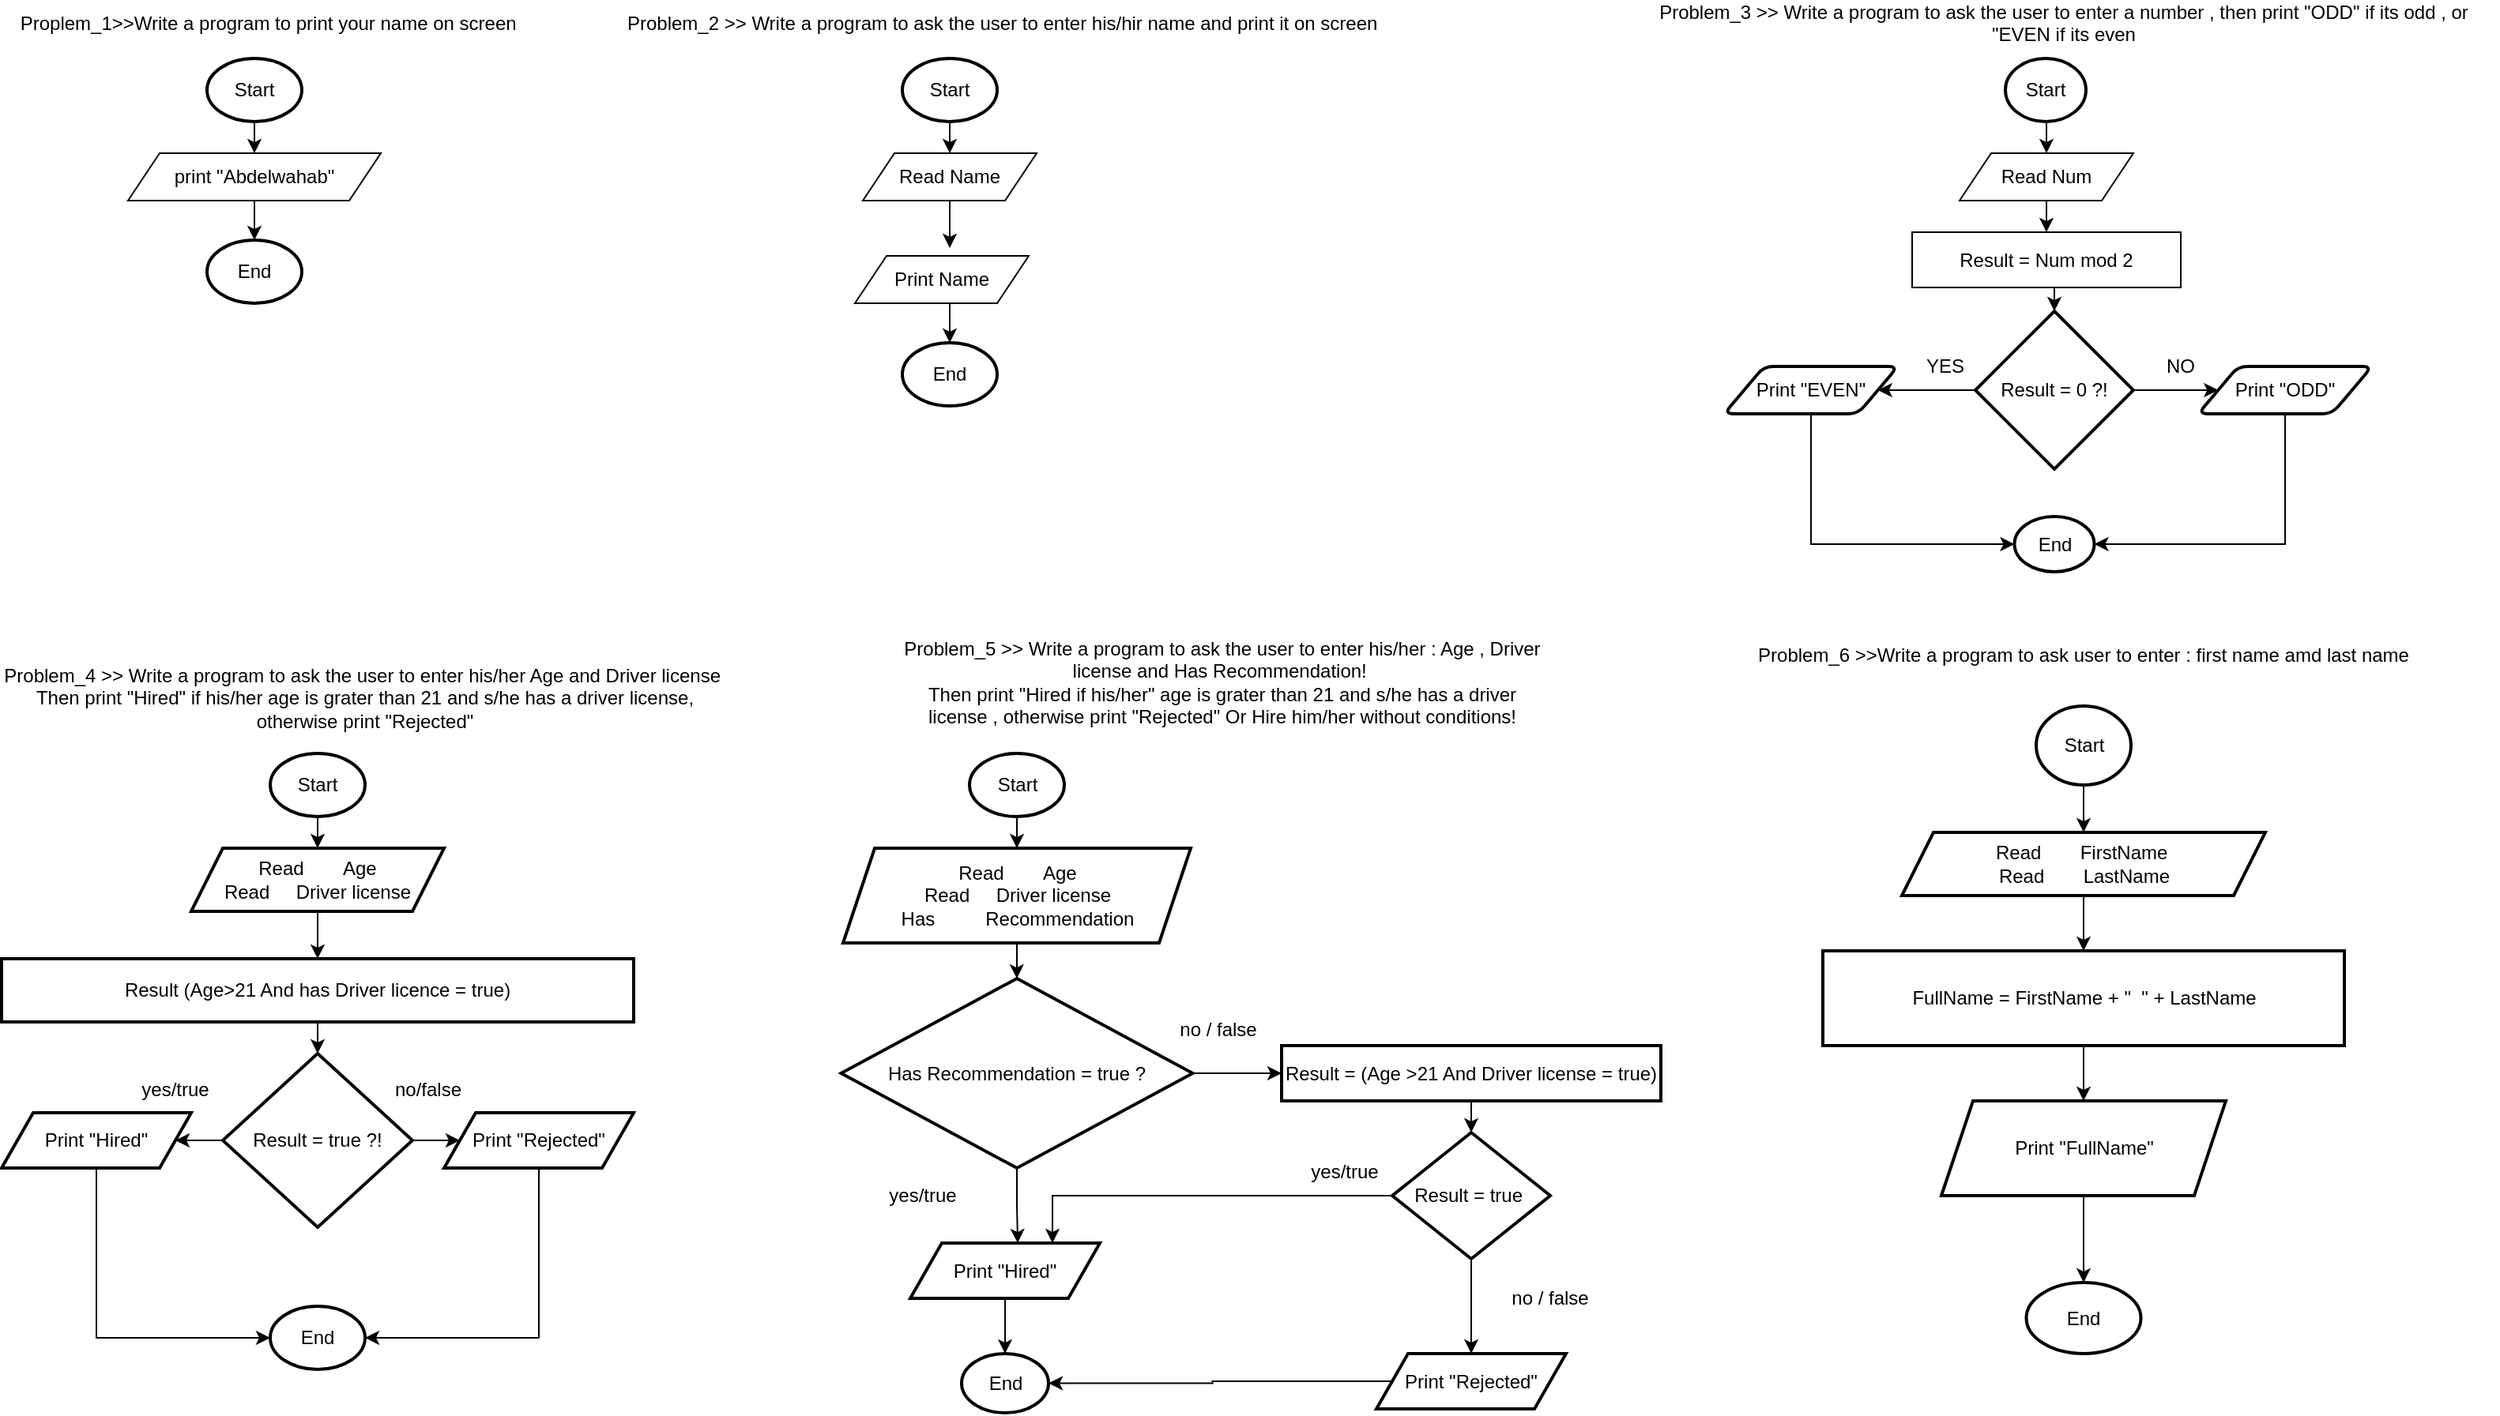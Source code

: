 <mxfile version="24.7.1" type="github">
  <diagram id="C5RBs43oDa-KdzZeNtuy" name="Page-1">
    <mxGraphModel dx="2669" dy="998" grid="1" gridSize="10" guides="1" tooltips="1" connect="1" arrows="1" fold="1" page="1" pageScale="1" pageWidth="827" pageHeight="1169" math="0" shadow="0">
      <root>
        <mxCell id="WIyWlLk6GJQsqaUBKTNV-0" />
        <mxCell id="WIyWlLk6GJQsqaUBKTNV-1" parent="WIyWlLk6GJQsqaUBKTNV-0" />
        <mxCell id="1nOHYEQ54nE48HN97fcy-5" style="edgeStyle=orthogonalEdgeStyle;rounded=0;orthogonalLoop=1;jettySize=auto;html=1;exitX=0.5;exitY=1;exitDx=0;exitDy=0;entryX=0.5;entryY=0;entryDx=0;entryDy=0;" edge="1" parent="WIyWlLk6GJQsqaUBKTNV-1">
          <mxGeometry relative="1" as="geometry">
            <mxPoint x="-620" y="80" as="sourcePoint" />
            <mxPoint x="-620" y="100" as="targetPoint" />
          </mxGeometry>
        </mxCell>
        <mxCell id="1nOHYEQ54nE48HN97fcy-2" value="Proplem_1&amp;gt;&amp;gt;&lt;span style=&quot;background-color: initial;&quot;&gt;Write a program to print your name on screen&amp;nbsp;&lt;/span&gt;&lt;div&gt;&lt;span style=&quot;background-color: initial;&quot;&gt;&lt;br&gt;&lt;/span&gt;&lt;/div&gt;" style="text;html=1;align=center;verticalAlign=middle;resizable=0;points=[];autosize=1;strokeColor=none;fillColor=none;" vertex="1" parent="WIyWlLk6GJQsqaUBKTNV-1">
          <mxGeometry x="-780" y="5" width="340" height="40" as="geometry" />
        </mxCell>
        <mxCell id="1nOHYEQ54nE48HN97fcy-14" style="edgeStyle=orthogonalEdgeStyle;rounded=0;orthogonalLoop=1;jettySize=auto;html=1;exitX=0.5;exitY=1;exitDx=0;exitDy=0;entryX=0.5;entryY=0;entryDx=0;entryDy=0;" edge="1" parent="WIyWlLk6GJQsqaUBKTNV-1">
          <mxGeometry relative="1" as="geometry">
            <mxPoint x="-180" y="80" as="sourcePoint" />
            <mxPoint x="-180" y="100" as="targetPoint" />
          </mxGeometry>
        </mxCell>
        <mxCell id="1nOHYEQ54nE48HN97fcy-9" value="&lt;div&gt;Problem_2 &amp;gt;&amp;gt; Write a program to ask the user to enter his/hir name and print it on screen&amp;nbsp;&lt;/div&gt;&lt;div&gt;&lt;br&gt;&lt;/div&gt;" style="text;html=1;align=center;verticalAlign=middle;whiteSpace=wrap;rounded=0;" vertex="1" parent="WIyWlLk6GJQsqaUBKTNV-1">
          <mxGeometry x="-400" y="10" width="510" height="30" as="geometry" />
        </mxCell>
        <mxCell id="1nOHYEQ54nE48HN97fcy-16" style="edgeStyle=orthogonalEdgeStyle;rounded=0;orthogonalLoop=1;jettySize=auto;html=1;exitX=0.5;exitY=1;exitDx=0;exitDy=0;entryX=0.5;entryY=0;entryDx=0;entryDy=0;" edge="1" parent="WIyWlLk6GJQsqaUBKTNV-1">
          <mxGeometry relative="1" as="geometry">
            <mxPoint x="-185" y="190" as="sourcePoint" />
            <mxPoint x="-180" y="220" as="targetPoint" />
          </mxGeometry>
        </mxCell>
        <mxCell id="1nOHYEQ54nE48HN97fcy-15" style="edgeStyle=orthogonalEdgeStyle;rounded=0;orthogonalLoop=1;jettySize=auto;html=1;exitX=0.5;exitY=1;exitDx=0;exitDy=0;" edge="1" parent="WIyWlLk6GJQsqaUBKTNV-1">
          <mxGeometry relative="1" as="geometry">
            <mxPoint x="-180" y="160" as="targetPoint" />
            <mxPoint x="-180" y="130" as="sourcePoint" />
          </mxGeometry>
        </mxCell>
        <mxCell id="1nOHYEQ54nE48HN97fcy-17" value="&lt;div&gt;Problem_3 &amp;gt;&amp;gt; Write a program to ask the user to enter a number , then print &quot;ODD&quot; if its odd , or &quot;EVEN if its even&lt;/div&gt;&lt;div&gt;&lt;br&gt;&lt;/div&gt;" style="text;html=1;align=center;verticalAlign=middle;whiteSpace=wrap;rounded=0;" vertex="1" parent="WIyWlLk6GJQsqaUBKTNV-1">
          <mxGeometry x="250" y="10" width="550" height="30" as="geometry" />
        </mxCell>
        <mxCell id="1nOHYEQ54nE48HN97fcy-22" style="edgeStyle=orthogonalEdgeStyle;rounded=0;orthogonalLoop=1;jettySize=auto;html=1;exitX=0.5;exitY=1;exitDx=0;exitDy=0;entryX=0.5;entryY=0;entryDx=0;entryDy=0;" edge="1" parent="WIyWlLk6GJQsqaUBKTNV-1" target="1nOHYEQ54nE48HN97fcy-21">
          <mxGeometry relative="1" as="geometry">
            <mxPoint x="511.75" y="80" as="sourcePoint" />
          </mxGeometry>
        </mxCell>
        <mxCell id="1nOHYEQ54nE48HN97fcy-21" value="Read Num" style="shape=parallelogram;perimeter=parallelogramPerimeter;whiteSpace=wrap;html=1;fixedSize=1;" vertex="1" parent="WIyWlLk6GJQsqaUBKTNV-1">
          <mxGeometry x="459" y="100" width="110" height="30" as="geometry" />
        </mxCell>
        <mxCell id="1nOHYEQ54nE48HN97fcy-23" value="Result = Num mod 2" style="rounded=0;whiteSpace=wrap;html=1;" vertex="1" parent="WIyWlLk6GJQsqaUBKTNV-1">
          <mxGeometry x="429" y="150" width="170" height="35" as="geometry" />
        </mxCell>
        <mxCell id="1nOHYEQ54nE48HN97fcy-24" style="edgeStyle=orthogonalEdgeStyle;rounded=0;orthogonalLoop=1;jettySize=auto;html=1;exitX=0.5;exitY=1;exitDx=0;exitDy=0;entryX=0.5;entryY=0;entryDx=0;entryDy=0;" edge="1" parent="WIyWlLk6GJQsqaUBKTNV-1" source="1nOHYEQ54nE48HN97fcy-21" target="1nOHYEQ54nE48HN97fcy-23">
          <mxGeometry relative="1" as="geometry" />
        </mxCell>
        <mxCell id="1nOHYEQ54nE48HN97fcy-31" style="edgeStyle=orthogonalEdgeStyle;rounded=0;orthogonalLoop=1;jettySize=auto;html=1;exitX=1;exitY=0.5;exitDx=0;exitDy=0;exitPerimeter=0;entryX=0;entryY=0.5;entryDx=0;entryDy=0;" edge="1" parent="WIyWlLk6GJQsqaUBKTNV-1" source="1nOHYEQ54nE48HN97fcy-25" target="1nOHYEQ54nE48HN97fcy-28">
          <mxGeometry relative="1" as="geometry" />
        </mxCell>
        <mxCell id="1nOHYEQ54nE48HN97fcy-49" style="edgeStyle=orthogonalEdgeStyle;rounded=0;orthogonalLoop=1;jettySize=auto;html=1;exitX=0;exitY=0.5;exitDx=0;exitDy=0;exitPerimeter=0;entryX=1;entryY=0.5;entryDx=0;entryDy=0;" edge="1" parent="WIyWlLk6GJQsqaUBKTNV-1" source="1nOHYEQ54nE48HN97fcy-25" target="1nOHYEQ54nE48HN97fcy-29">
          <mxGeometry relative="1" as="geometry" />
        </mxCell>
        <mxCell id="1nOHYEQ54nE48HN97fcy-25" value="Result = 0 ?!" style="strokeWidth=2;html=1;shape=mxgraph.flowchart.decision;whiteSpace=wrap;" vertex="1" parent="WIyWlLk6GJQsqaUBKTNV-1">
          <mxGeometry x="469" y="200" width="100" height="100" as="geometry" />
        </mxCell>
        <mxCell id="1nOHYEQ54nE48HN97fcy-26" style="edgeStyle=orthogonalEdgeStyle;rounded=0;orthogonalLoop=1;jettySize=auto;html=1;exitX=0.5;exitY=1;exitDx=0;exitDy=0;entryX=0.5;entryY=0;entryDx=0;entryDy=0;entryPerimeter=0;" edge="1" parent="WIyWlLk6GJQsqaUBKTNV-1" source="1nOHYEQ54nE48HN97fcy-23" target="1nOHYEQ54nE48HN97fcy-25">
          <mxGeometry relative="1" as="geometry" />
        </mxCell>
        <mxCell id="1nOHYEQ54nE48HN97fcy-28" value="Print &quot;ODD&quot;" style="shape=parallelogram;html=1;strokeWidth=2;perimeter=parallelogramPerimeter;whiteSpace=wrap;rounded=1;arcSize=12;size=0.23;" vertex="1" parent="WIyWlLk6GJQsqaUBKTNV-1">
          <mxGeometry x="610" y="235" width="110" height="30" as="geometry" />
        </mxCell>
        <mxCell id="1nOHYEQ54nE48HN97fcy-29" value="Print &quot;EVEN&quot;" style="shape=parallelogram;html=1;strokeWidth=2;perimeter=parallelogramPerimeter;whiteSpace=wrap;rounded=1;arcSize=12;size=0.23;" vertex="1" parent="WIyWlLk6GJQsqaUBKTNV-1">
          <mxGeometry x="310" y="235" width="110" height="30" as="geometry" />
        </mxCell>
        <mxCell id="1nOHYEQ54nE48HN97fcy-33" value="Start" style="strokeWidth=2;html=1;shape=mxgraph.flowchart.start_2;whiteSpace=wrap;" vertex="1" parent="WIyWlLk6GJQsqaUBKTNV-1">
          <mxGeometry x="-650" y="40" width="60" height="40" as="geometry" />
        </mxCell>
        <mxCell id="1nOHYEQ54nE48HN97fcy-35" value="End" style="strokeWidth=2;html=1;shape=mxgraph.flowchart.start_2;whiteSpace=wrap;" vertex="1" parent="WIyWlLk6GJQsqaUBKTNV-1">
          <mxGeometry x="-650" y="155" width="60" height="40" as="geometry" />
        </mxCell>
        <mxCell id="1nOHYEQ54nE48HN97fcy-37" style="edgeStyle=orthogonalEdgeStyle;rounded=0;orthogonalLoop=1;jettySize=auto;html=1;exitX=0.5;exitY=1;exitDx=0;exitDy=0;entryX=0.5;entryY=0;entryDx=0;entryDy=0;entryPerimeter=0;" edge="1" parent="WIyWlLk6GJQsqaUBKTNV-1" target="1nOHYEQ54nE48HN97fcy-35">
          <mxGeometry relative="1" as="geometry">
            <mxPoint x="-620" y="130" as="sourcePoint" />
          </mxGeometry>
        </mxCell>
        <mxCell id="1nOHYEQ54nE48HN97fcy-38" value="End" style="strokeWidth=2;html=1;shape=mxgraph.flowchart.start_2;whiteSpace=wrap;" vertex="1" parent="WIyWlLk6GJQsqaUBKTNV-1">
          <mxGeometry x="-210" y="220" width="60" height="40" as="geometry" />
        </mxCell>
        <mxCell id="1nOHYEQ54nE48HN97fcy-39" value="Start" style="strokeWidth=2;html=1;shape=mxgraph.flowchart.start_2;whiteSpace=wrap;" vertex="1" parent="WIyWlLk6GJQsqaUBKTNV-1">
          <mxGeometry x="-210" y="40" width="60" height="40" as="geometry" />
        </mxCell>
        <mxCell id="1nOHYEQ54nE48HN97fcy-42" value="End" style="strokeWidth=2;html=1;shape=mxgraph.flowchart.start_2;whiteSpace=wrap;" vertex="1" parent="WIyWlLk6GJQsqaUBKTNV-1">
          <mxGeometry x="493.75" y="330" width="50.5" height="35" as="geometry" />
        </mxCell>
        <mxCell id="1nOHYEQ54nE48HN97fcy-43" value="Start" style="strokeWidth=2;html=1;shape=mxgraph.flowchart.start_2;whiteSpace=wrap;" vertex="1" parent="WIyWlLk6GJQsqaUBKTNV-1">
          <mxGeometry x="488" y="40" width="51" height="40" as="geometry" />
        </mxCell>
        <mxCell id="1nOHYEQ54nE48HN97fcy-46" style="edgeStyle=orthogonalEdgeStyle;rounded=0;orthogonalLoop=1;jettySize=auto;html=1;exitX=0.5;exitY=1;exitDx=0;exitDy=0;entryX=0;entryY=0.5;entryDx=0;entryDy=0;entryPerimeter=0;" edge="1" parent="WIyWlLk6GJQsqaUBKTNV-1" source="1nOHYEQ54nE48HN97fcy-29" target="1nOHYEQ54nE48HN97fcy-42">
          <mxGeometry relative="1" as="geometry" />
        </mxCell>
        <mxCell id="1nOHYEQ54nE48HN97fcy-47" style="edgeStyle=orthogonalEdgeStyle;rounded=0;orthogonalLoop=1;jettySize=auto;html=1;exitX=0.5;exitY=1;exitDx=0;exitDy=0;entryX=1;entryY=0.5;entryDx=0;entryDy=0;entryPerimeter=0;" edge="1" parent="WIyWlLk6GJQsqaUBKTNV-1" source="1nOHYEQ54nE48HN97fcy-28" target="1nOHYEQ54nE48HN97fcy-42">
          <mxGeometry relative="1" as="geometry" />
        </mxCell>
        <mxCell id="1nOHYEQ54nE48HN97fcy-50" value="YES" style="text;html=1;align=center;verticalAlign=middle;whiteSpace=wrap;rounded=0;" vertex="1" parent="WIyWlLk6GJQsqaUBKTNV-1">
          <mxGeometry x="420" y="220" width="60" height="30" as="geometry" />
        </mxCell>
        <mxCell id="1nOHYEQ54nE48HN97fcy-51" value="NO" style="text;html=1;align=center;verticalAlign=middle;whiteSpace=wrap;rounded=0;" vertex="1" parent="WIyWlLk6GJQsqaUBKTNV-1">
          <mxGeometry x="569" y="220" width="60" height="30" as="geometry" />
        </mxCell>
        <mxCell id="1nOHYEQ54nE48HN97fcy-53" value="&lt;div&gt;Problem_4 &amp;gt;&amp;gt; Write a program to ask the user to enter his/her Age and Driver license&amp;nbsp;&lt;/div&gt;&lt;div&gt;Then print &quot;Hired&quot; if his/her age is grater than 21 and s/he has a driver license, otherwise print &quot;Rejected&quot;&lt;/div&gt;" style="text;html=1;align=center;verticalAlign=middle;whiteSpace=wrap;rounded=0;" vertex="1" parent="WIyWlLk6GJQsqaUBKTNV-1">
          <mxGeometry x="-780" y="430" width="460" height="30" as="geometry" />
        </mxCell>
        <mxCell id="1nOHYEQ54nE48HN97fcy-57" value="" style="edgeStyle=orthogonalEdgeStyle;rounded=0;orthogonalLoop=1;jettySize=auto;html=1;" edge="1" parent="WIyWlLk6GJQsqaUBKTNV-1" source="1nOHYEQ54nE48HN97fcy-55" target="1nOHYEQ54nE48HN97fcy-56">
          <mxGeometry relative="1" as="geometry" />
        </mxCell>
        <mxCell id="1nOHYEQ54nE48HN97fcy-55" value="Start" style="strokeWidth=2;html=1;shape=mxgraph.flowchart.start_2;whiteSpace=wrap;" vertex="1" parent="WIyWlLk6GJQsqaUBKTNV-1">
          <mxGeometry x="-610" y="480" width="60" height="40" as="geometry" />
        </mxCell>
        <mxCell id="1nOHYEQ54nE48HN97fcy-66" value="" style="edgeStyle=orthogonalEdgeStyle;rounded=0;orthogonalLoop=1;jettySize=auto;html=1;" edge="1" parent="WIyWlLk6GJQsqaUBKTNV-1" source="1nOHYEQ54nE48HN97fcy-56" target="1nOHYEQ54nE48HN97fcy-65">
          <mxGeometry relative="1" as="geometry" />
        </mxCell>
        <mxCell id="1nOHYEQ54nE48HN97fcy-56" value="Read &lt;span style=&quot;white-space: pre;&quot;&gt;&#x9;&lt;/span&gt;Age&lt;div&gt;Read&amp;nbsp; &amp;nbsp; &amp;nbsp;Driver license&lt;/div&gt;" style="shape=parallelogram;perimeter=parallelogramPerimeter;whiteSpace=wrap;html=1;fixedSize=1;strokeWidth=2;" vertex="1" parent="WIyWlLk6GJQsqaUBKTNV-1">
          <mxGeometry x="-660" y="540" width="160" height="40" as="geometry" />
        </mxCell>
        <mxCell id="1nOHYEQ54nE48HN97fcy-62" value="Read Name" style="shape=parallelogram;perimeter=parallelogramPerimeter;whiteSpace=wrap;html=1;fixedSize=1;" vertex="1" parent="WIyWlLk6GJQsqaUBKTNV-1">
          <mxGeometry x="-235" y="100" width="110" height="30" as="geometry" />
        </mxCell>
        <mxCell id="1nOHYEQ54nE48HN97fcy-63" value="Print Name" style="shape=parallelogram;perimeter=parallelogramPerimeter;whiteSpace=wrap;html=1;fixedSize=1;" vertex="1" parent="WIyWlLk6GJQsqaUBKTNV-1">
          <mxGeometry x="-240" y="165" width="110" height="30" as="geometry" />
        </mxCell>
        <mxCell id="1nOHYEQ54nE48HN97fcy-64" value="print &quot;Abdelwahab&quot;" style="shape=parallelogram;perimeter=parallelogramPerimeter;whiteSpace=wrap;html=1;fixedSize=1;" vertex="1" parent="WIyWlLk6GJQsqaUBKTNV-1">
          <mxGeometry x="-700" y="100" width="160" height="30" as="geometry" />
        </mxCell>
        <mxCell id="1nOHYEQ54nE48HN97fcy-69" value="" style="edgeStyle=orthogonalEdgeStyle;rounded=0;orthogonalLoop=1;jettySize=auto;html=1;" edge="1" parent="WIyWlLk6GJQsqaUBKTNV-1" source="1nOHYEQ54nE48HN97fcy-65" target="1nOHYEQ54nE48HN97fcy-68">
          <mxGeometry relative="1" as="geometry" />
        </mxCell>
        <mxCell id="1nOHYEQ54nE48HN97fcy-65" value="Result (Age&amp;gt;21 And has Driver licence = true)" style="whiteSpace=wrap;html=1;strokeWidth=2;" vertex="1" parent="WIyWlLk6GJQsqaUBKTNV-1">
          <mxGeometry x="-780" y="610" width="400" height="40" as="geometry" />
        </mxCell>
        <mxCell id="1nOHYEQ54nE48HN97fcy-71" value="" style="edgeStyle=orthogonalEdgeStyle;rounded=0;orthogonalLoop=1;jettySize=auto;html=1;" edge="1" parent="WIyWlLk6GJQsqaUBKTNV-1" source="1nOHYEQ54nE48HN97fcy-68" target="1nOHYEQ54nE48HN97fcy-70">
          <mxGeometry relative="1" as="geometry" />
        </mxCell>
        <mxCell id="1nOHYEQ54nE48HN97fcy-73" value="" style="edgeStyle=orthogonalEdgeStyle;rounded=0;orthogonalLoop=1;jettySize=auto;html=1;" edge="1" parent="WIyWlLk6GJQsqaUBKTNV-1" source="1nOHYEQ54nE48HN97fcy-68" target="1nOHYEQ54nE48HN97fcy-72">
          <mxGeometry relative="1" as="geometry" />
        </mxCell>
        <mxCell id="1nOHYEQ54nE48HN97fcy-68" value="Result = true ?!" style="rhombus;whiteSpace=wrap;html=1;strokeWidth=2;" vertex="1" parent="WIyWlLk6GJQsqaUBKTNV-1">
          <mxGeometry x="-640" y="670" width="120" height="110" as="geometry" />
        </mxCell>
        <mxCell id="1nOHYEQ54nE48HN97fcy-76" style="edgeStyle=orthogonalEdgeStyle;rounded=0;orthogonalLoop=1;jettySize=auto;html=1;exitX=0.5;exitY=1;exitDx=0;exitDy=0;entryX=0;entryY=0.5;entryDx=0;entryDy=0;" edge="1" parent="WIyWlLk6GJQsqaUBKTNV-1" source="1nOHYEQ54nE48HN97fcy-70" target="1nOHYEQ54nE48HN97fcy-74">
          <mxGeometry relative="1" as="geometry" />
        </mxCell>
        <mxCell id="1nOHYEQ54nE48HN97fcy-70" value="Print &quot;Hired&quot;" style="shape=parallelogram;perimeter=parallelogramPerimeter;whiteSpace=wrap;html=1;fixedSize=1;strokeWidth=2;" vertex="1" parent="WIyWlLk6GJQsqaUBKTNV-1">
          <mxGeometry x="-780" y="707.5" width="120" height="35" as="geometry" />
        </mxCell>
        <mxCell id="1nOHYEQ54nE48HN97fcy-77" style="edgeStyle=orthogonalEdgeStyle;rounded=0;orthogonalLoop=1;jettySize=auto;html=1;exitX=0.5;exitY=1;exitDx=0;exitDy=0;entryX=1;entryY=0.5;entryDx=0;entryDy=0;" edge="1" parent="WIyWlLk6GJQsqaUBKTNV-1" source="1nOHYEQ54nE48HN97fcy-72" target="1nOHYEQ54nE48HN97fcy-74">
          <mxGeometry relative="1" as="geometry" />
        </mxCell>
        <mxCell id="1nOHYEQ54nE48HN97fcy-72" value="Print &quot;Rejected&quot;" style="shape=parallelogram;perimeter=parallelogramPerimeter;whiteSpace=wrap;html=1;fixedSize=1;strokeWidth=2;" vertex="1" parent="WIyWlLk6GJQsqaUBKTNV-1">
          <mxGeometry x="-500" y="707.5" width="120" height="35" as="geometry" />
        </mxCell>
        <mxCell id="1nOHYEQ54nE48HN97fcy-74" value="End" style="ellipse;whiteSpace=wrap;html=1;strokeWidth=2;" vertex="1" parent="WIyWlLk6GJQsqaUBKTNV-1">
          <mxGeometry x="-610" y="830" width="60" height="40" as="geometry" />
        </mxCell>
        <mxCell id="1nOHYEQ54nE48HN97fcy-78" value="yes/true" style="text;html=1;align=center;verticalAlign=middle;whiteSpace=wrap;rounded=0;" vertex="1" parent="WIyWlLk6GJQsqaUBKTNV-1">
          <mxGeometry x="-700" y="677.5" width="60" height="30" as="geometry" />
        </mxCell>
        <mxCell id="1nOHYEQ54nE48HN97fcy-79" value="no/false" style="text;html=1;align=center;verticalAlign=middle;whiteSpace=wrap;rounded=0;" vertex="1" parent="WIyWlLk6GJQsqaUBKTNV-1">
          <mxGeometry x="-540" y="677.5" width="60" height="30" as="geometry" />
        </mxCell>
        <mxCell id="1nOHYEQ54nE48HN97fcy-80" value="&lt;div&gt;Problem_5 &amp;gt;&amp;gt; Write a program to ask the user to enter his/her : Age , Driver license and Has Recommendation!&amp;nbsp;&lt;/div&gt;&lt;div&gt;Then print &quot;Hired if his/her&quot; age is grater than 21 and s/he has a driver license , otherwise print &quot;Rejected&quot; Or Hire him/her without conditions!&lt;/div&gt;" style="text;html=1;align=center;verticalAlign=middle;whiteSpace=wrap;rounded=0;" vertex="1" parent="WIyWlLk6GJQsqaUBKTNV-1">
          <mxGeometry x="-210" y="420" width="405" height="30" as="geometry" />
        </mxCell>
        <mxCell id="1nOHYEQ54nE48HN97fcy-83" style="edgeStyle=orthogonalEdgeStyle;rounded=0;orthogonalLoop=1;jettySize=auto;html=1;exitX=0.5;exitY=1;exitDx=0;exitDy=0;exitPerimeter=0;entryX=0.5;entryY=0;entryDx=0;entryDy=0;" edge="1" parent="WIyWlLk6GJQsqaUBKTNV-1" source="1nOHYEQ54nE48HN97fcy-81" target="1nOHYEQ54nE48HN97fcy-82">
          <mxGeometry relative="1" as="geometry" />
        </mxCell>
        <mxCell id="1nOHYEQ54nE48HN97fcy-81" value="Start" style="strokeWidth=2;html=1;shape=mxgraph.flowchart.start_2;whiteSpace=wrap;" vertex="1" parent="WIyWlLk6GJQsqaUBKTNV-1">
          <mxGeometry x="-167.5" y="480" width="60" height="40" as="geometry" />
        </mxCell>
        <mxCell id="1nOHYEQ54nE48HN97fcy-85" value="" style="edgeStyle=orthogonalEdgeStyle;rounded=0;orthogonalLoop=1;jettySize=auto;html=1;" edge="1" parent="WIyWlLk6GJQsqaUBKTNV-1" source="1nOHYEQ54nE48HN97fcy-82" target="1nOHYEQ54nE48HN97fcy-84">
          <mxGeometry relative="1" as="geometry" />
        </mxCell>
        <mxCell id="1nOHYEQ54nE48HN97fcy-82" value="Read &lt;span style=&quot;white-space: pre;&quot;&gt;&#x9;&lt;/span&gt;Age&lt;div&gt;Read&amp;nbsp; &amp;nbsp; &amp;nbsp;Driver license&lt;/div&gt;&lt;div&gt;Has &lt;span style=&quot;white-space: pre;&quot;&gt;&#x9;&lt;/span&gt;&lt;span style=&quot;white-space: pre;&quot;&gt;&#x9;&lt;/span&gt;Recommendation&lt;/div&gt;" style="shape=parallelogram;perimeter=parallelogramPerimeter;whiteSpace=wrap;html=1;fixedSize=1;strokeWidth=2;" vertex="1" parent="WIyWlLk6GJQsqaUBKTNV-1">
          <mxGeometry x="-247.5" y="540" width="220" height="60" as="geometry" />
        </mxCell>
        <mxCell id="1nOHYEQ54nE48HN97fcy-96" style="edgeStyle=orthogonalEdgeStyle;rounded=0;orthogonalLoop=1;jettySize=auto;html=1;exitX=1;exitY=0.5;exitDx=0;exitDy=0;entryX=0;entryY=0.5;entryDx=0;entryDy=0;" edge="1" parent="WIyWlLk6GJQsqaUBKTNV-1" source="1nOHYEQ54nE48HN97fcy-84" target="1nOHYEQ54nE48HN97fcy-93">
          <mxGeometry relative="1" as="geometry" />
        </mxCell>
        <mxCell id="1nOHYEQ54nE48HN97fcy-84" value="Has Recommendation = true ?" style="rhombus;whiteSpace=wrap;html=1;strokeWidth=2;" vertex="1" parent="WIyWlLk6GJQsqaUBKTNV-1">
          <mxGeometry x="-248.75" y="622.5" width="222.5" height="120" as="geometry" />
        </mxCell>
        <mxCell id="1nOHYEQ54nE48HN97fcy-91" value="" style="edgeStyle=orthogonalEdgeStyle;rounded=0;orthogonalLoop=1;jettySize=auto;html=1;" edge="1" parent="WIyWlLk6GJQsqaUBKTNV-1" source="1nOHYEQ54nE48HN97fcy-86" target="1nOHYEQ54nE48HN97fcy-90">
          <mxGeometry relative="1" as="geometry" />
        </mxCell>
        <mxCell id="1nOHYEQ54nE48HN97fcy-86" value="Print &quot;Hired&quot;" style="shape=parallelogram;perimeter=parallelogramPerimeter;whiteSpace=wrap;html=1;fixedSize=1;strokeWidth=2;" vertex="1" parent="WIyWlLk6GJQsqaUBKTNV-1">
          <mxGeometry x="-205" y="790" width="120" height="35" as="geometry" />
        </mxCell>
        <mxCell id="1nOHYEQ54nE48HN97fcy-89" value="yes/true" style="text;html=1;align=center;verticalAlign=middle;whiteSpace=wrap;rounded=0;" vertex="1" parent="WIyWlLk6GJQsqaUBKTNV-1">
          <mxGeometry x="-227.5" y="745" width="60" height="30" as="geometry" />
        </mxCell>
        <mxCell id="1nOHYEQ54nE48HN97fcy-90" value="End" style="ellipse;whiteSpace=wrap;html=1;strokeWidth=2;" vertex="1" parent="WIyWlLk6GJQsqaUBKTNV-1">
          <mxGeometry x="-172.5" y="860" width="55" height="37.5" as="geometry" />
        </mxCell>
        <mxCell id="1nOHYEQ54nE48HN97fcy-92" value="no / false" style="text;html=1;align=center;verticalAlign=middle;whiteSpace=wrap;rounded=0;" vertex="1" parent="WIyWlLk6GJQsqaUBKTNV-1">
          <mxGeometry x="-40" y="640" width="60" height="30" as="geometry" />
        </mxCell>
        <mxCell id="1nOHYEQ54nE48HN97fcy-105" style="edgeStyle=orthogonalEdgeStyle;rounded=0;orthogonalLoop=1;jettySize=auto;html=1;exitX=0.5;exitY=1;exitDx=0;exitDy=0;" edge="1" parent="WIyWlLk6GJQsqaUBKTNV-1" source="1nOHYEQ54nE48HN97fcy-93">
          <mxGeometry relative="1" as="geometry">
            <mxPoint x="150" y="720" as="targetPoint" />
          </mxGeometry>
        </mxCell>
        <mxCell id="1nOHYEQ54nE48HN97fcy-93" value="Result = (Age &amp;gt;21 And Driver license = true)" style="whiteSpace=wrap;html=1;strokeWidth=2;" vertex="1" parent="WIyWlLk6GJQsqaUBKTNV-1">
          <mxGeometry x="30" y="665" width="240" height="35" as="geometry" />
        </mxCell>
        <mxCell id="1nOHYEQ54nE48HN97fcy-107" style="edgeStyle=orthogonalEdgeStyle;rounded=0;orthogonalLoop=1;jettySize=auto;html=1;exitX=0;exitY=0.5;exitDx=0;exitDy=0;entryX=0.75;entryY=0;entryDx=0;entryDy=0;" edge="1" parent="WIyWlLk6GJQsqaUBKTNV-1" source="1nOHYEQ54nE48HN97fcy-97" target="1nOHYEQ54nE48HN97fcy-86">
          <mxGeometry relative="1" as="geometry" />
        </mxCell>
        <mxCell id="1nOHYEQ54nE48HN97fcy-109" style="edgeStyle=orthogonalEdgeStyle;rounded=0;orthogonalLoop=1;jettySize=auto;html=1;exitX=0.5;exitY=1;exitDx=0;exitDy=0;entryX=0.5;entryY=0;entryDx=0;entryDy=0;" edge="1" parent="WIyWlLk6GJQsqaUBKTNV-1" source="1nOHYEQ54nE48HN97fcy-97" target="1nOHYEQ54nE48HN97fcy-103">
          <mxGeometry relative="1" as="geometry" />
        </mxCell>
        <mxCell id="1nOHYEQ54nE48HN97fcy-97" value="Result = true&amp;nbsp;" style="rhombus;whiteSpace=wrap;html=1;strokeWidth=2;" vertex="1" parent="WIyWlLk6GJQsqaUBKTNV-1">
          <mxGeometry x="100" y="720" width="100" height="80" as="geometry" />
        </mxCell>
        <mxCell id="1nOHYEQ54nE48HN97fcy-102" value="yes/true" style="text;html=1;align=center;verticalAlign=middle;whiteSpace=wrap;rounded=0;" vertex="1" parent="WIyWlLk6GJQsqaUBKTNV-1">
          <mxGeometry x="40" y="730" width="60" height="30" as="geometry" />
        </mxCell>
        <mxCell id="1nOHYEQ54nE48HN97fcy-110" style="edgeStyle=orthogonalEdgeStyle;rounded=0;orthogonalLoop=1;jettySize=auto;html=1;exitX=0;exitY=0.5;exitDx=0;exitDy=0;entryX=1;entryY=0.5;entryDx=0;entryDy=0;" edge="1" parent="WIyWlLk6GJQsqaUBKTNV-1" source="1nOHYEQ54nE48HN97fcy-103" target="1nOHYEQ54nE48HN97fcy-90">
          <mxGeometry relative="1" as="geometry" />
        </mxCell>
        <mxCell id="1nOHYEQ54nE48HN97fcy-103" value="Print &quot;Rejected&quot;" style="shape=parallelogram;perimeter=parallelogramPerimeter;whiteSpace=wrap;html=1;fixedSize=1;strokeWidth=2;" vertex="1" parent="WIyWlLk6GJQsqaUBKTNV-1">
          <mxGeometry x="90" y="860" width="120" height="35" as="geometry" />
        </mxCell>
        <mxCell id="1nOHYEQ54nE48HN97fcy-106" style="edgeStyle=orthogonalEdgeStyle;rounded=0;orthogonalLoop=1;jettySize=auto;html=1;exitX=0.5;exitY=1;exitDx=0;exitDy=0;entryX=0.567;entryY=0;entryDx=0;entryDy=0;entryPerimeter=0;" edge="1" parent="WIyWlLk6GJQsqaUBKTNV-1" source="1nOHYEQ54nE48HN97fcy-84" target="1nOHYEQ54nE48HN97fcy-86">
          <mxGeometry relative="1" as="geometry" />
        </mxCell>
        <mxCell id="1nOHYEQ54nE48HN97fcy-108" value="no / false" style="text;html=1;align=center;verticalAlign=middle;whiteSpace=wrap;rounded=0;" vertex="1" parent="WIyWlLk6GJQsqaUBKTNV-1">
          <mxGeometry x="170" y="810" width="60" height="30" as="geometry" />
        </mxCell>
        <mxCell id="1nOHYEQ54nE48HN97fcy-111" value="&lt;div&gt;Problem_6 &amp;gt;&amp;gt;Write a program to ask user to enter : first name amd last name&lt;/div&gt;&lt;div&gt;&lt;br&gt;&lt;/div&gt;" style="text;html=1;align=center;verticalAlign=middle;whiteSpace=wrap;rounded=0;" vertex="1" parent="WIyWlLk6GJQsqaUBKTNV-1">
          <mxGeometry x="310" y="410" width="455" height="30" as="geometry" />
        </mxCell>
        <mxCell id="1nOHYEQ54nE48HN97fcy-114" value="" style="edgeStyle=orthogonalEdgeStyle;rounded=0;orthogonalLoop=1;jettySize=auto;html=1;" edge="1" parent="WIyWlLk6GJQsqaUBKTNV-1" source="1nOHYEQ54nE48HN97fcy-112" target="1nOHYEQ54nE48HN97fcy-113">
          <mxGeometry relative="1" as="geometry" />
        </mxCell>
        <mxCell id="1nOHYEQ54nE48HN97fcy-112" value="Start" style="strokeWidth=2;html=1;shape=mxgraph.flowchart.start_2;whiteSpace=wrap;" vertex="1" parent="WIyWlLk6GJQsqaUBKTNV-1">
          <mxGeometry x="507.5" y="450" width="60" height="50" as="geometry" />
        </mxCell>
        <mxCell id="1nOHYEQ54nE48HN97fcy-116" value="" style="edgeStyle=orthogonalEdgeStyle;rounded=0;orthogonalLoop=1;jettySize=auto;html=1;" edge="1" parent="WIyWlLk6GJQsqaUBKTNV-1" source="1nOHYEQ54nE48HN97fcy-113" target="1nOHYEQ54nE48HN97fcy-115">
          <mxGeometry relative="1" as="geometry" />
        </mxCell>
        <mxCell id="1nOHYEQ54nE48HN97fcy-113" value="Read &lt;span style=&quot;white-space: pre;&quot;&gt;&#x9;&lt;/span&gt;FirstName&amp;nbsp;&lt;div&gt;Read &lt;span style=&quot;white-space: pre;&quot;&gt;&#x9;&lt;/span&gt;LastName&lt;/div&gt;" style="shape=parallelogram;perimeter=parallelogramPerimeter;whiteSpace=wrap;html=1;fixedSize=1;strokeWidth=2;" vertex="1" parent="WIyWlLk6GJQsqaUBKTNV-1">
          <mxGeometry x="422.5" y="530" width="230" height="40" as="geometry" />
        </mxCell>
        <mxCell id="1nOHYEQ54nE48HN97fcy-118" value="" style="edgeStyle=orthogonalEdgeStyle;rounded=0;orthogonalLoop=1;jettySize=auto;html=1;" edge="1" parent="WIyWlLk6GJQsqaUBKTNV-1" source="1nOHYEQ54nE48HN97fcy-115" target="1nOHYEQ54nE48HN97fcy-117">
          <mxGeometry relative="1" as="geometry" />
        </mxCell>
        <mxCell id="1nOHYEQ54nE48HN97fcy-115" value="FullName = FirstName + &quot;&amp;nbsp; &quot; + LastName" style="whiteSpace=wrap;html=1;strokeWidth=2;" vertex="1" parent="WIyWlLk6GJQsqaUBKTNV-1">
          <mxGeometry x="372.5" y="605" width="330" height="60" as="geometry" />
        </mxCell>
        <mxCell id="1nOHYEQ54nE48HN97fcy-120" value="" style="edgeStyle=orthogonalEdgeStyle;rounded=0;orthogonalLoop=1;jettySize=auto;html=1;" edge="1" parent="WIyWlLk6GJQsqaUBKTNV-1" source="1nOHYEQ54nE48HN97fcy-117" target="1nOHYEQ54nE48HN97fcy-119">
          <mxGeometry relative="1" as="geometry" />
        </mxCell>
        <mxCell id="1nOHYEQ54nE48HN97fcy-117" value="Print &quot;FullName&quot;" style="shape=parallelogram;perimeter=parallelogramPerimeter;whiteSpace=wrap;html=1;fixedSize=1;strokeWidth=2;" vertex="1" parent="WIyWlLk6GJQsqaUBKTNV-1">
          <mxGeometry x="447.5" y="700" width="180" height="60" as="geometry" />
        </mxCell>
        <mxCell id="1nOHYEQ54nE48HN97fcy-119" value="End" style="ellipse;whiteSpace=wrap;html=1;strokeWidth=2;" vertex="1" parent="WIyWlLk6GJQsqaUBKTNV-1">
          <mxGeometry x="501.25" y="815" width="72.5" height="45" as="geometry" />
        </mxCell>
      </root>
    </mxGraphModel>
  </diagram>
</mxfile>
